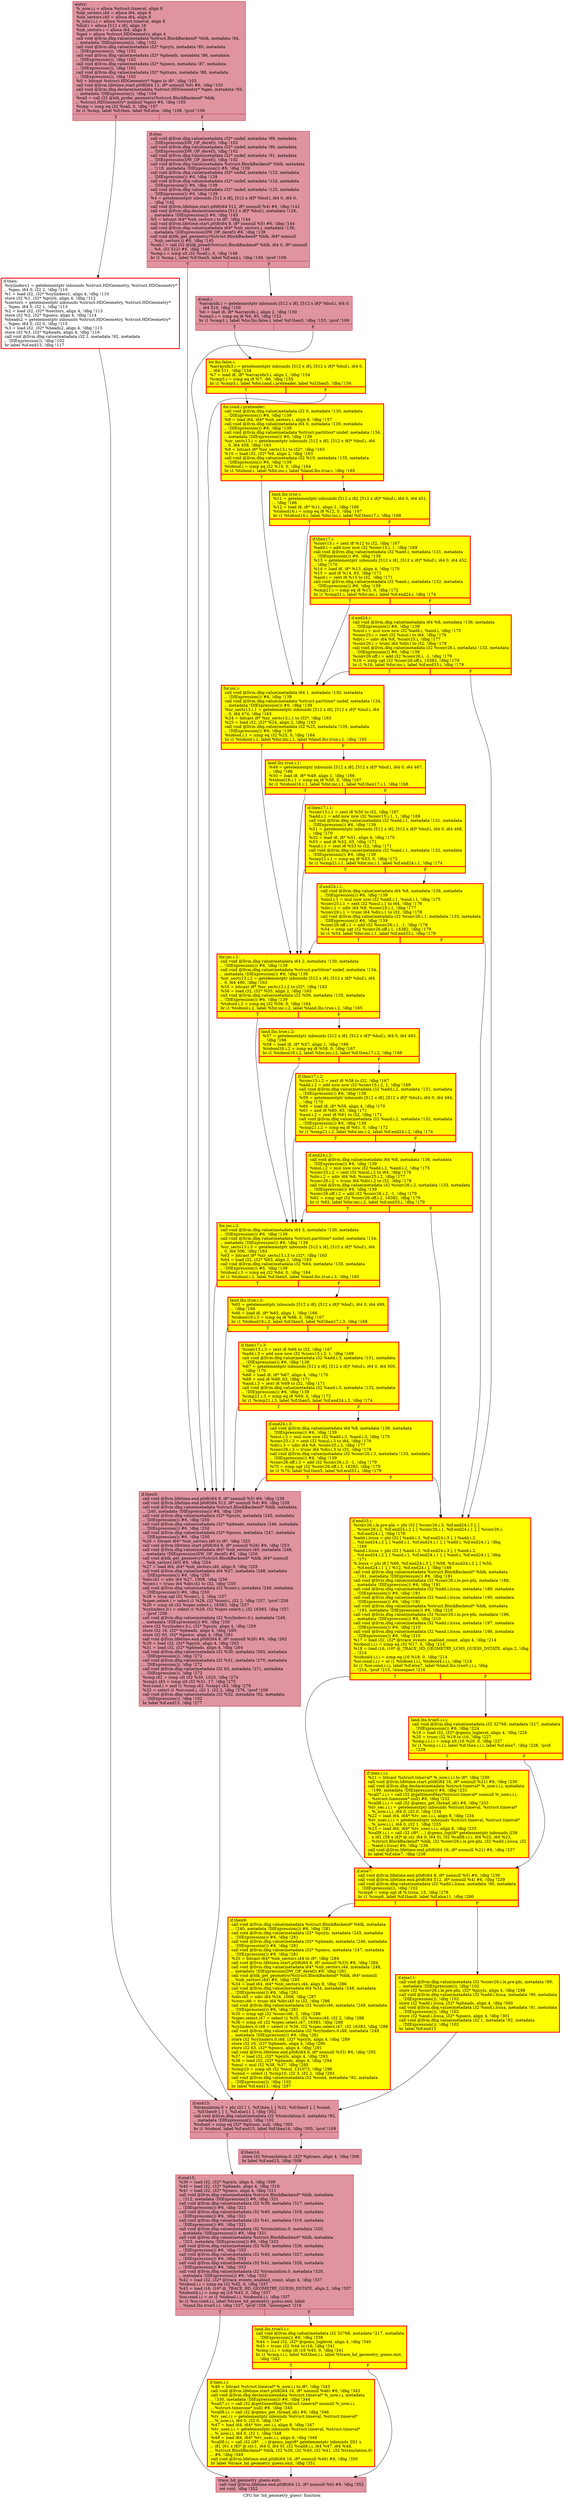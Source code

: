 digraph "CFG for 'hd_geometry_guess' function" {
	label="CFG for 'hd_geometry_guess' function";

	Node0x55c87c3376e0 [shape=record,color="#b70d28ff", style=filled, fillcolor="#b70d2870",label="{entry:\l  %_now.i.i = alloca %struct.timeval, align 8\l  %nb_sectors.i44 = alloca i64, align 8\l  %nb_sectors.i40 = alloca i64, align 8\l  %_now.i.i.i = alloca %struct.timeval, align 8\l  %buf.i = alloca [512 x i8], align 16\l  %nb_sectors.i = alloca i64, align 8\l  %geo = alloca %struct.HDGeometry, align 4\l  call void @llvm.dbg.value(metadata %struct.BlockBackend* %blk, metadata !84,\l... metadata !DIExpression()), !dbg !102\l  call void @llvm.dbg.value(metadata i32* %pcyls, metadata !85, metadata\l... !DIExpression()), !dbg !102\l  call void @llvm.dbg.value(metadata i32* %pheads, metadata !86, metadata\l... !DIExpression()), !dbg !102\l  call void @llvm.dbg.value(metadata i32* %psecs, metadata !87, metadata\l... !DIExpression()), !dbg !102\l  call void @llvm.dbg.value(metadata i32* %ptrans, metadata !88, metadata\l... !DIExpression()), !dbg !102\l  %0 = bitcast %struct.HDGeometry* %geo to i8*, !dbg !103\l  call void @llvm.lifetime.start.p0i8(i64 12, i8* nonnull %0) #6, !dbg !103\l  call void @llvm.dbg.declare(metadata %struct.HDGeometry* %geo, metadata !93,\l... metadata !DIExpression()), !dbg !104\l  %call = call i32 @blk_probe_geometry(%struct.BlockBackend* %blk,\l... %struct.HDGeometry* nonnull %geo) #6, !dbg !105\l  %cmp = icmp eq i32 %call, 0, !dbg !107\l  br i1 %cmp, label %if.then, label %if.else, !dbg !108, !prof !109\l|{<s0>T|<s1>F}}"];
	Node0x55c87c3376e0:s0 -> Node0x55c87c3420c0;
	Node0x55c87c3376e0:s1 -> Node0x55c87c342160;
	Node0x55c87c3420c0 [shape=record,penwidth=3.0, color="red",label="{if.then:                                          \l  %cylinders1 = getelementptr inbounds %struct.HDGeometry, %struct.HDGeometry*\l... %geo, i64 0, i32 2, !dbg !110\l  %1 = load i32, i32* %cylinders1, align 4, !dbg !110\l  store i32 %1, i32* %pcyls, align 4, !dbg !112\l  %sectors = getelementptr inbounds %struct.HDGeometry, %struct.HDGeometry*\l... %geo, i64 0, i32 1, !dbg !113\l  %2 = load i32, i32* %sectors, align 4, !dbg !113\l  store i32 %2, i32* %psecs, align 4, !dbg !114\l  %heads2 = getelementptr inbounds %struct.HDGeometry, %struct.HDGeometry*\l... %geo, i64 0, i32 0, !dbg !115\l  %3 = load i32, i32* %heads2, align 4, !dbg !115\l  store i32 %3, i32* %pheads, align 4, !dbg !116\l  call void @llvm.dbg.value(metadata i32 1, metadata !92, metadata\l... !DIExpression()), !dbg !102\l  br label %if.end13, !dbg !117\l}"];
	Node0x55c87c3420c0 -> Node0x55c87c342110;
	Node0x55c87c342160 [shape=record,color="#b70d28ff", style=filled, fillcolor="#b70d2870",label="{if.else:                                          \l  call void @llvm.dbg.value(metadata i32* undef, metadata !89, metadata\l... !DIExpression(DW_OP_deref)), !dbg !102\l  call void @llvm.dbg.value(metadata i32* undef, metadata !90, metadata\l... !DIExpression(DW_OP_deref)), !dbg !102\l  call void @llvm.dbg.value(metadata i32* undef, metadata !91, metadata\l... !DIExpression(DW_OP_deref)), !dbg !102\l  call void @llvm.dbg.value(metadata %struct.BlockBackend* %blk, metadata\l... !118, metadata !DIExpression()) #6, !dbg !139\l  call void @llvm.dbg.value(metadata i32* undef, metadata !123, metadata\l... !DIExpression()) #6, !dbg !139\l  call void @llvm.dbg.value(metadata i32* undef, metadata !124, metadata\l... !DIExpression()) #6, !dbg !139\l  call void @llvm.dbg.value(metadata i32* undef, metadata !125, metadata\l... !DIExpression()) #6, !dbg !139\l  %4 = getelementptr inbounds [512 x i8], [512 x i8]* %buf.i, i64 0, i64 0,\l... !dbg !142\l  call void @llvm.lifetime.start.p0i8(i64 512, i8* nonnull %4) #6, !dbg !142\l  call void @llvm.dbg.declare(metadata [512 x i8]* %buf.i, metadata !126,\l... metadata !DIExpression()) #6, !dbg !143\l  %5 = bitcast i64* %nb_sectors.i to i8*, !dbg !144\l  call void @llvm.lifetime.start.p0i8(i64 8, i8* nonnull %5) #6, !dbg !144\l  call void @llvm.dbg.value(metadata i64* %nb_sectors.i, metadata !136,\l... metadata !DIExpression(DW_OP_deref)) #6, !dbg !139\l  call void @blk_get_geometry(%struct.BlockBackend* %blk, i64* nonnull\l... %nb_sectors.i) #6, !dbg !145\l  %call.i = call i32 @blk_pread(%struct.BlockBackend* %blk, i64 0, i8* nonnull\l... %4, i32 512) #6, !dbg !146\l  %cmp.i = icmp slt i32 %call.i, 0, !dbg !148\l  br i1 %cmp.i, label %if.then5, label %if.end.i, !dbg !149, !prof !109\l|{<s0>T|<s1>F}}"];
	Node0x55c87c342160:s0 -> Node0x55c87c3460c0;
	Node0x55c87c342160:s1 -> Node0x55c87c37caf0;
	Node0x55c87c37caf0 [shape=record,color="#b70d28ff", style=filled, fillcolor="#b70d2870",label="{if.end.i:                                         \l  %arrayidx.i = getelementptr inbounds [512 x i8], [512 x i8]* %buf.i, i64 0,\l... i64 510, !dbg !150\l  %6 = load i8, i8* %arrayidx.i, align 2, !dbg !150\l  %cmp1.i = icmp eq i8 %6, 85, !dbg !152\l  br i1 %cmp1.i, label %lor.lhs.false.i, label %if.then5, !dbg !153, !prof !109\l|{<s0>T|<s1>F}}"];
	Node0x55c87c37caf0:s0 -> Node0x55c87c3656c0;
	Node0x55c87c37caf0:s1 -> Node0x55c87c3460c0;
	Node0x55c87c3656c0 [shape=record,penwidth=3.0, style="filled", color="red", fillcolor="yellow",label="{lor.lhs.false.i:                                  \l  %arrayidx3.i = getelementptr inbounds [512 x i8], [512 x i8]* %buf.i, i64 0,\l... i64 511, !dbg !154\l  %7 = load i8, i8* %arrayidx3.i, align 1, !dbg !154\l  %cmp5.i = icmp eq i8 %7, -86, !dbg !155\l  br i1 %cmp5.i, label %for.cond.i.preheader, label %if.then5, !dbg !156\l|{<s0>T|<s1>F}}"];
	Node0x55c87c3656c0:s0 -> Node0x55c87c361680;
	Node0x55c87c3656c0:s1 -> Node0x55c87c3460c0;
	Node0x55c87c361680 [shape=record,penwidth=3.0, style="filled", color="red", fillcolor="yellow",label="{for.cond.i.preheader:                             \l  call void @llvm.dbg.value(metadata i32 0, metadata !130, metadata\l... !DIExpression()) #6, !dbg !139\l  %8 = load i64, i64* %nb_sectors.i, align 8, !dbg !157\l  call void @llvm.dbg.value(metadata i64 0, metadata !130, metadata\l... !DIExpression()) #6, !dbg !139\l  call void @llvm.dbg.value(metadata %struct.partition* undef, metadata !134,\l... metadata !DIExpression()) #6, !dbg !139\l  %nr_sects13.i = getelementptr inbounds [512 x i8], [512 x i8]* %buf.i, i64\l... 0, i64 458, !dbg !163\l  %9 = bitcast i8* %nr_sects13.i to i32*, !dbg !163\l  %10 = load i32, i32* %9, align 2, !dbg !163\l  call void @llvm.dbg.value(metadata i32 %10, metadata !135, metadata\l... !DIExpression()) #6, !dbg !139\l  %tobool.i = icmp eq i32 %10, 0, !dbg !164\l  br i1 %tobool.i, label %for.inc.i, label %land.lhs.true.i, !dbg !165\l|{<s0>T|<s1>F}}"];
	Node0x55c87c361680:s0 -> Node0x55c87c441b20;
	Node0x55c87c361680:s1 -> Node0x55c87c3625d0;
	Node0x55c87c3625d0 [shape=record,penwidth=3.0, style="filled", color="red", fillcolor="yellow",label="{land.lhs.true.i:                                  \l  %11 = getelementptr inbounds [512 x i8], [512 x i8]* %buf.i, i64 0, i64 451,\l... !dbg !166\l  %12 = load i8, i8* %11, align 1, !dbg !166\l  %tobool16.i = icmp eq i8 %12, 0, !dbg !167\l  br i1 %tobool16.i, label %for.inc.i, label %if.then17.i, !dbg !168\l|{<s0>T|<s1>F}}"];
	Node0x55c87c3625d0:s0 -> Node0x55c87c441b20;
	Node0x55c87c3625d0:s1 -> Node0x55c87c34e4a0;
	Node0x55c87c34e4a0 [shape=record,penwidth=3.0, style="filled", color="red", fillcolor="yellow",label="{if.then17.i:                                      \l  %conv15.i = zext i8 %12 to i32, !dbg !167\l  %add.i = add nuw nsw i32 %conv15.i, 1, !dbg !169\l  call void @llvm.dbg.value(metadata i32 %add.i, metadata !131, metadata\l... !DIExpression()) #6, !dbg !139\l  %13 = getelementptr inbounds [512 x i8], [512 x i8]* %buf.i, i64 0, i64 452,\l... !dbg !170\l  %14 = load i8, i8* %13, align 4, !dbg !170\l  %15 = and i8 %14, 63, !dbg !171\l  %and.i = zext i8 %15 to i32, !dbg !171\l  call void @llvm.dbg.value(metadata i32 %and.i, metadata !132, metadata\l... !DIExpression()) #6, !dbg !139\l  %cmp21.i = icmp eq i8 %15, 0, !dbg !172\l  br i1 %cmp21.i, label %for.inc.i, label %if.end24.i, !dbg !174\l|{<s0>T|<s1>F}}"];
	Node0x55c87c34e4a0:s0 -> Node0x55c87c441b20;
	Node0x55c87c34e4a0:s1 -> Node0x55c87c348d20;
	Node0x55c87c348d20 [shape=record,penwidth=3.0, style="filled", color="red", fillcolor="yellow",label="{if.end24.i:                                       \l  call void @llvm.dbg.value(metadata i64 %8, metadata !136, metadata\l... !DIExpression()) #6, !dbg !139\l  %mul.i = mul nuw nsw i32 %add.i, %and.i, !dbg !175\l  %conv25.i = zext i32 %mul.i to i64, !dbg !176\l  %div.i = udiv i64 %8, %conv25.i, !dbg !177\l  %conv26.i = trunc i64 %div.i to i32, !dbg !178\l  call void @llvm.dbg.value(metadata i32 %conv26.i, metadata !133, metadata\l... !DIExpression()) #6, !dbg !139\l  %conv26.off.i = add i32 %conv26.i, -1, !dbg !179\l  %16 = icmp ugt i32 %conv26.off.i, 16382, !dbg !179\l  br i1 %16, label %for.inc.i, label %if.end33.i, !dbg !179\l|{<s0>T|<s1>F}}"];
	Node0x55c87c348d20:s0 -> Node0x55c87c441b20;
	Node0x55c87c348d20:s1 -> Node0x55c87c36c210;
	Node0x55c87c36c210 [shape=record,penwidth=3.0, style="filled", color="red", fillcolor="yellow",label="{if.end33.i:                                       \l  %conv26.i.le.pre-phi = phi i32 [ %conv26.i.3, %if.end24.i.3 ], [\l... %conv26.i.2, %if.end24.i.2 ], [ %conv26.i.1, %if.end24.i.1 ], [ %conv26.i,\l... %if.end24.i ], !dbg !178\l  %add.i.lcssa = phi i32 [ %add.i.3, %if.end24.i.3 ], [ %add.i.2,\l... %if.end24.i.2 ], [ %add.i.1, %if.end24.i.1 ], [ %add.i, %if.end24.i ], !dbg\l... !169\l  %and.i.lcssa = phi i32 [ %and.i.3, %if.end24.i.3 ], [ %and.i.2,\l... %if.end24.i.2 ], [ %and.i.1, %if.end24.i.1 ], [ %and.i, %if.end24.i ], !dbg\l... !171\l  %.lcssa = phi i8 [ %66, %if.end24.i.3 ], [ %58, %if.end24.i.2 ], [ %50,\l... %if.end24.i.1 ], [ %12, %if.end24.i ], !dbg !166\l  call void @llvm.dbg.value(metadata %struct.BlockBackend* %blk, metadata\l... !181, metadata !DIExpression()) #6, !dbg !191\l  call void @llvm.dbg.value(metadata i32 %conv26.i.le.pre-phi, metadata !188,\l... metadata !DIExpression()) #6, !dbg !191\l  call void @llvm.dbg.value(metadata i32 %add.i.lcssa, metadata !189, metadata\l... !DIExpression()) #6, !dbg !191\l  call void @llvm.dbg.value(metadata i32 %and.i.lcssa, metadata !190, metadata\l... !DIExpression()) #6, !dbg !191\l  call void @llvm.dbg.value(metadata %struct.BlockBackend* %blk, metadata\l... !193, metadata !DIExpression()) #6, !dbg !210\l  call void @llvm.dbg.value(metadata i32 %conv26.i.le.pre-phi, metadata !196,\l... metadata !DIExpression()) #6, !dbg !210\l  call void @llvm.dbg.value(metadata i32 %add.i.lcssa, metadata !197, metadata\l... !DIExpression()) #6, !dbg !210\l  call void @llvm.dbg.value(metadata i32 %and.i.lcssa, metadata !198, metadata\l... !DIExpression()) #6, !dbg !210\l  %17 = load i32, i32* @trace_events_enabled_count, align 4, !dbg !214\l  %tobool.i.i.i = icmp eq i32 %17, 0, !dbg !214\l  %18 = load i16, i16* @_TRACE_HD_GEOMETRY_LCHS_GUESS_DSTATE, align 2, !dbg\l... !214\l  %tobool4.i.i.i = icmp eq i16 %18, 0, !dbg !214\l  %or.cond.i.i.i = or i1 %tobool.i.i.i, %tobool4.i.i.i, !dbg !214\l  br i1 %or.cond.i.i.i, label %if.else7, label %land.lhs.true5.i.i.i, !dbg\l... !214, !prof !215, !misexpect !216\l|{<s0>T|<s1>F}}"];
	Node0x55c87c36c210:s0 -> Node0x55c87c346160;
	Node0x55c87c36c210:s1 -> Node0x55c87c37e7a0;
	Node0x55c87c37e7a0 [shape=record,penwidth=3.0, style="filled", color="red", fillcolor="yellow",label="{land.lhs.true5.i.i.i:                             \l  call void @llvm.dbg.value(metadata i32 32768, metadata !217, metadata\l... !DIExpression()) #6, !dbg !224\l  %19 = load i32, i32* @qemu_loglevel, align 4, !dbg !226\l  %20 = trunc i32 %19 to i16, !dbg !227\l  %cmp.i.i.i.i = icmp slt i16 %20, 0, !dbg !227\l  br i1 %cmp.i.i.i.i, label %if.then.i.i.i, label %if.else7, !dbg !228, !prof\l... !229\l|{<s0>T|<s1>F}}"];
	Node0x55c87c37e7a0:s0 -> Node0x55c87c36bd80;
	Node0x55c87c37e7a0:s1 -> Node0x55c87c346160;
	Node0x55c87c36bd80 [shape=record,penwidth=3.0, style="filled", color="red", fillcolor="yellow",label="{if.then.i.i.i:                                    \l  %21 = bitcast %struct.timeval* %_now.i.i.i to i8*, !dbg !230\l  call void @llvm.lifetime.start.p0i8(i64 16, i8* nonnull %21) #6, !dbg !230\l  call void @llvm.dbg.declare(metadata %struct.timeval* %_now.i.i.i, metadata\l... !199, metadata !DIExpression()) #6, !dbg !231\l  %call7.i.i.i = call i32 @gettimeofday(%struct.timeval* nonnull %_now.i.i.i,\l... %struct.timezone* null) #6, !dbg !232\l  %call8.i.i.i = call i32 @qemu_get_thread_id() #6, !dbg !233\l  %tv_sec.i.i.i = getelementptr inbounds %struct.timeval, %struct.timeval*\l... %_now.i.i.i, i64 0, i32 0, !dbg !234\l  %22 = load i64, i64* %tv_sec.i.i.i, align 8, !dbg !234\l  %tv_usec.i.i.i = getelementptr inbounds %struct.timeval, %struct.timeval*\l... %_now.i.i.i, i64 0, i32 1, !dbg !235\l  %23 = load i64, i64* %tv_usec.i.i.i, align 8, !dbg !235\l  %call9.i.i.i = call i32 (i8*, ...) @qemu_log(i8* getelementptr inbounds ([58\l... x i8], [58 x i8]* @.str, i64 0, i64 0), i32 %call8.i.i.i, i64 %22, i64 %23,\l... %struct.BlockBackend* %blk, i32 %conv26.i.le.pre-phi, i32 %add.i.lcssa, i32\l... %and.i.lcssa) #6, !dbg !236\l  call void @llvm.lifetime.end.p0i8(i64 16, i8* nonnull %21) #6, !dbg !237\l  br label %if.else7, !dbg !238\l}"];
	Node0x55c87c36bd80 -> Node0x55c87c346160;
	Node0x55c87c441b20 [shape=record,penwidth=3.0, style="filled", color="red", fillcolor="yellow",label="{for.inc.i:                                        \l  call void @llvm.dbg.value(metadata i64 1, metadata !130, metadata\l... !DIExpression()) #6, !dbg !139\l  call void @llvm.dbg.value(metadata %struct.partition* undef, metadata !134,\l... metadata !DIExpression()) #6, !dbg !139\l  %nr_sects13.i.1 = getelementptr inbounds [512 x i8], [512 x i8]* %buf.i, i64\l... 0, i64 474, !dbg !163\l  %24 = bitcast i8* %nr_sects13.i.1 to i32*, !dbg !163\l  %25 = load i32, i32* %24, align 2, !dbg !163\l  call void @llvm.dbg.value(metadata i32 %25, metadata !135, metadata\l... !DIExpression()) #6, !dbg !139\l  %tobool.i.1 = icmp eq i32 %25, 0, !dbg !164\l  br i1 %tobool.i.1, label %for.inc.i.1, label %land.lhs.true.i.1, !dbg !165\l|{<s0>T|<s1>F}}"];
	Node0x55c87c441b20:s0 -> Node0x55c87c471310;
	Node0x55c87c441b20:s1 -> Node0x55c87c36a960;
	Node0x55c87c3460c0 [shape=record,color="#b70d28ff", style=filled, fillcolor="#b70d2870",label="{if.then5:                                         \l  call void @llvm.lifetime.end.p0i8(i64 8, i8* nonnull %5) #6, !dbg !239\l  call void @llvm.lifetime.end.p0i8(i64 512, i8* nonnull %4) #6, !dbg !239\l  call void @llvm.dbg.value(metadata %struct.BlockBackend* %blk, metadata\l... !240, metadata !DIExpression()) #6, !dbg !250\l  call void @llvm.dbg.value(metadata i32* %pcyls, metadata !245, metadata\l... !DIExpression()) #6, !dbg !250\l  call void @llvm.dbg.value(metadata i32* %pheads, metadata !246, metadata\l... !DIExpression()) #6, !dbg !250\l  call void @llvm.dbg.value(metadata i32* %psecs, metadata !247, metadata\l... !DIExpression()) #6, !dbg !250\l  %26 = bitcast i64* %nb_sectors.i40 to i8*, !dbg !253\l  call void @llvm.lifetime.start.p0i8(i64 8, i8* nonnull %26) #6, !dbg !253\l  call void @llvm.dbg.value(metadata i64* %nb_sectors.i40, metadata !248,\l... metadata !DIExpression(DW_OP_deref)) #6, !dbg !250\l  call void @blk_get_geometry(%struct.BlockBackend* %blk, i64* nonnull\l... %nb_sectors.i40) #6, !dbg !254\l  %27 = load i64, i64* %nb_sectors.i40, align 8, !dbg !255\l  call void @llvm.dbg.value(metadata i64 %27, metadata !248, metadata\l... !DIExpression()) #6, !dbg !250\l  %div.i41 = udiv i64 %27, 1008, !dbg !256\l  %conv.i = trunc i64 %div.i41 to i32, !dbg !255\l  call void @llvm.dbg.value(metadata i32 %conv.i, metadata !249, metadata\l... !DIExpression()) #6, !dbg !250\l  %28 = icmp sgt i32 %conv.i, 2, !dbg !257\l  %spec.select.i = select i1 %28, i32 %conv.i, i32 2, !dbg !257, !prof !258\l  %29 = icmp slt i32 %spec.select.i, 16383, !dbg !257\l  %cylinders.0.i = select i1 %29, i32 %spec.select.i, i32 16383, !dbg !257,\l... !prof !258\l  call void @llvm.dbg.value(metadata i32 %cylinders.0.i, metadata !249,\l... metadata !DIExpression()) #6, !dbg !250\l  store i32 %cylinders.0.i, i32* %pcyls, align 4, !dbg !259\l  store i32 16, i32* %pheads, align 4, !dbg !260\l  store i32 63, i32* %psecs, align 4, !dbg !261\l  call void @llvm.lifetime.end.p0i8(i64 8, i8* nonnull %26) #6, !dbg !262\l  %30 = load i32, i32* %pcyls, align 4, !dbg !263\l  %31 = load i32, i32* %pheads, align 4, !dbg !264\l  call void @llvm.dbg.value(metadata i32 %30, metadata !265, metadata\l... !DIExpression()), !dbg !272\l  call void @llvm.dbg.value(metadata i32 %31, metadata !270, metadata\l... !DIExpression()), !dbg !272\l  call void @llvm.dbg.value(metadata i32 63, metadata !271, metadata\l... !DIExpression()), !dbg !272\l  %cmp.i42 = icmp ult i32 %30, 1025, !dbg !274\l  %cmp1.i43 = icmp ult i32 %31, 17, !dbg !275\l  %or.cond.i = and i1 %cmp.i42, %cmp1.i43, !dbg !276\l  %32 = select i1 %or.cond.i, i32 1, i32 2, !dbg !276, !prof !109\l  call void @llvm.dbg.value(metadata i32 %32, metadata !92, metadata\l... !DIExpression()), !dbg !102\l  br label %if.end13, !dbg !277\l}"];
	Node0x55c87c3460c0 -> Node0x55c87c342110;
	Node0x55c87c346160 [shape=record,penwidth=3.0, style="filled", color="red", fillcolor="yellow",label="{if.else7:                                         \l  call void @llvm.lifetime.end.p0i8(i64 8, i8* nonnull %5) #6, !dbg !239\l  call void @llvm.lifetime.end.p0i8(i64 512, i8* nonnull %4) #6, !dbg !239\l  call void @llvm.dbg.value(metadata i32 %add.i.lcssa, metadata !90, metadata\l... !DIExpression()), !dbg !102\l  %cmp8 = icmp ugt i8 %.lcssa, 15, !dbg !278\l  br i1 %cmp8, label %if.then9, label %if.else11, !dbg !280\l|{<s0>T|<s1>F}}"];
	Node0x55c87c346160:s0 -> Node0x55c87c32b9e0;
	Node0x55c87c346160:s1 -> Node0x55c87c348200;
	Node0x55c87c32b9e0 [shape=record,penwidth=3.0, style="filled", color="red", fillcolor="yellow",label="{if.then9:                                         \l  call void @llvm.dbg.value(metadata %struct.BlockBackend* %blk, metadata\l... !240, metadata !DIExpression()) #6, !dbg !281\l  call void @llvm.dbg.value(metadata i32* %pcyls, metadata !245, metadata\l... !DIExpression()) #6, !dbg !281\l  call void @llvm.dbg.value(metadata i32* %pheads, metadata !246, metadata\l... !DIExpression()) #6, !dbg !281\l  call void @llvm.dbg.value(metadata i32* %psecs, metadata !247, metadata\l... !DIExpression()) #6, !dbg !281\l  %33 = bitcast i64* %nb_sectors.i44 to i8*, !dbg !284\l  call void @llvm.lifetime.start.p0i8(i64 8, i8* nonnull %33) #6, !dbg !284\l  call void @llvm.dbg.value(metadata i64* %nb_sectors.i44, metadata !248,\l... metadata !DIExpression(DW_OP_deref)) #6, !dbg !281\l  call void @blk_get_geometry(%struct.BlockBackend* %blk, i64* nonnull\l... %nb_sectors.i44) #6, !dbg !285\l  %34 = load i64, i64* %nb_sectors.i44, align 8, !dbg !286\l  call void @llvm.dbg.value(metadata i64 %34, metadata !248, metadata\l... !DIExpression()) #6, !dbg !281\l  %div.i45 = udiv i64 %34, 1008, !dbg !287\l  %conv.i46 = trunc i64 %div.i45 to i32, !dbg !286\l  call void @llvm.dbg.value(metadata i32 %conv.i46, metadata !249, metadata\l... !DIExpression()) #6, !dbg !281\l  %35 = icmp sgt i32 %conv.i46, 2, !dbg !288\l  %spec.select.i47 = select i1 %35, i32 %conv.i46, i32 2, !dbg !288\l  %36 = icmp slt i32 %spec.select.i47, 16383, !dbg !288\l  %cylinders.0.i48 = select i1 %36, i32 %spec.select.i47, i32 16383, !dbg !288\l  call void @llvm.dbg.value(metadata i32 %cylinders.0.i48, metadata !249,\l... metadata !DIExpression()) #6, !dbg !281\l  store i32 %cylinders.0.i48, i32* %pcyls, align 4, !dbg !289\l  store i32 16, i32* %pheads, align 4, !dbg !290\l  store i32 63, i32* %psecs, align 4, !dbg !291\l  call void @llvm.lifetime.end.p0i8(i64 8, i8* nonnull %33) #6, !dbg !292\l  %37 = load i32, i32* %pcyls, align 4, !dbg !293\l  %38 = load i32, i32* %pheads, align 4, !dbg !294\l  %mul = mul i32 %38, %37, !dbg !295\l  %cmp10 = icmp ult i32 %mul, 131073, !dbg !296\l  %cond = select i1 %cmp10, i32 3, i32 2, !dbg !293\l  call void @llvm.dbg.value(metadata i32 %cond, metadata !92, metadata\l... !DIExpression()), !dbg !102\l  br label %if.end13, !dbg !297\l}"];
	Node0x55c87c32b9e0 -> Node0x55c87c342110;
	Node0x55c87c348200 [shape=record,penwidth=3.0, style="filled", color="red", fillcolor="yellow",label="{if.else11:                                        \l  call void @llvm.dbg.value(metadata i32 %conv26.i.le.pre-phi, metadata !89,\l... metadata !DIExpression()), !dbg !102\l  store i32 %conv26.i.le.pre-phi, i32* %pcyls, align 4, !dbg !298\l  call void @llvm.dbg.value(metadata i32 %add.i.lcssa, metadata !90, metadata\l... !DIExpression()), !dbg !102\l  store i32 %add.i.lcssa, i32* %pheads, align 4, !dbg !300\l  call void @llvm.dbg.value(metadata i32 %and.i.lcssa, metadata !91, metadata\l... !DIExpression()), !dbg !102\l  store i32 %and.i.lcssa, i32* %psecs, align 4, !dbg !301\l  call void @llvm.dbg.value(metadata i32 1, metadata !92, metadata\l... !DIExpression()), !dbg !102\l  br label %if.end13\l}"];
	Node0x55c87c348200 -> Node0x55c87c342110;
	Node0x55c87c342110 [shape=record,color="#b70d28ff", style=filled, fillcolor="#b70d2870",label="{if.end13:                                         \l  %translation.0 = phi i32 [ 1, %if.then ], [ %32, %if.then5 ], [ %cond,\l... %if.then9 ], [ 1, %if.else11 ], !dbg !302\l  call void @llvm.dbg.value(metadata i32 %translation.0, metadata !92,\l... metadata !DIExpression()), !dbg !102\l  %tobool = icmp eq i32* %ptrans, null, !dbg !303\l  br i1 %tobool, label %if.end15, label %if.then14, !dbg !305, !prof !109\l|{<s0>T|<s1>F}}"];
	Node0x55c87c342110:s0 -> Node0x55c87c34a270;
	Node0x55c87c342110:s1 -> Node0x55c87c34a220;
	Node0x55c87c34a220 [shape=record,color="#b70d28ff", style=filled, fillcolor="#b70d2870",label="{if.then14:                                        \l  store i32 %translation.0, i32* %ptrans, align 4, !dbg !306\l  br label %if.end15, !dbg !308\l}"];
	Node0x55c87c34a220 -> Node0x55c87c34a270;
	Node0x55c87c34a270 [shape=record,color="#b70d28ff", style=filled, fillcolor="#b70d2870",label="{if.end15:                                         \l  %39 = load i32, i32* %pcyls, align 4, !dbg !309\l  %40 = load i32, i32* %pheads, align 4, !dbg !310\l  %41 = load i32, i32* %psecs, align 4, !dbg !311\l  call void @llvm.dbg.value(metadata %struct.BlockBackend* %blk, metadata\l... !312, metadata !DIExpression()) #6, !dbg !321\l  call void @llvm.dbg.value(metadata i32 %39, metadata !317, metadata\l... !DIExpression()) #6, !dbg !321\l  call void @llvm.dbg.value(metadata i32 %40, metadata !318, metadata\l... !DIExpression()) #6, !dbg !321\l  call void @llvm.dbg.value(metadata i32 %41, metadata !319, metadata\l... !DIExpression()) #6, !dbg !321\l  call void @llvm.dbg.value(metadata i32 %translation.0, metadata !320,\l... metadata !DIExpression()) #6, !dbg !321\l  call void @llvm.dbg.value(metadata %struct.BlockBackend* %blk, metadata\l... !323, metadata !DIExpression()) #6, !dbg !333\l  call void @llvm.dbg.value(metadata i32 %39, metadata !326, metadata\l... !DIExpression()) #6, !dbg !333\l  call void @llvm.dbg.value(metadata i32 %40, metadata !327, metadata\l... !DIExpression()) #6, !dbg !333\l  call void @llvm.dbg.value(metadata i32 %41, metadata !328, metadata\l... !DIExpression()) #6, !dbg !333\l  call void @llvm.dbg.value(metadata i32 %translation.0, metadata !329,\l... metadata !DIExpression()) #6, !dbg !333\l  %42 = load i32, i32* @trace_events_enabled_count, align 4, !dbg !337\l  %tobool.i.i = icmp eq i32 %42, 0, !dbg !337\l  %43 = load i16, i16* @_TRACE_HD_GEOMETRY_GUESS_DSTATE, align 2, !dbg !337\l  %tobool4.i.i = icmp eq i16 %43, 0, !dbg !337\l  %or.cond.i.i = or i1 %tobool.i.i, %tobool4.i.i, !dbg !337\l  br i1 %or.cond.i.i, label %trace_hd_geometry_guess.exit, label\l... %land.lhs.true5.i.i, !dbg !337, !prof !258, !misexpect !216\l|{<s0>T|<s1>F}}"];
	Node0x55c87c34a270:s0 -> Node0x55c87c37abd0;
	Node0x55c87c34a270:s1 -> Node0x55c87c35c750;
	Node0x55c87c35c750 [shape=record,penwidth=3.0, style="filled", color="red", fillcolor="yellow",label="{land.lhs.true5.i.i:                               \l  call void @llvm.dbg.value(metadata i32 32768, metadata !217, metadata\l... !DIExpression()) #6, !dbg !338\l  %44 = load i32, i32* @qemu_loglevel, align 4, !dbg !340\l  %45 = trunc i32 %44 to i16, !dbg !341\l  %cmp.i.i.i = icmp slt i16 %45, 0, !dbg !341\l  br i1 %cmp.i.i.i, label %if.then.i.i, label %trace_hd_geometry_guess.exit,\l... !dbg !342\l|{<s0>T|<s1>F}}"];
	Node0x55c87c35c750:s0 -> Node0x55c87c34f010;
	Node0x55c87c35c750:s1 -> Node0x55c87c37abd0;
	Node0x55c87c34f010 [shape=record,penwidth=3.0, style="filled", color="red", fillcolor="yellow",label="{if.then.i.i:                                      \l  %46 = bitcast %struct.timeval* %_now.i.i to i8*, !dbg !343\l  call void @llvm.lifetime.start.p0i8(i64 16, i8* nonnull %46) #6, !dbg !343\l  call void @llvm.dbg.declare(metadata %struct.timeval* %_now.i.i, metadata\l... !330, metadata !DIExpression()) #6, !dbg !344\l  %call7.i.i = call i32 @gettimeofday(%struct.timeval* nonnull %_now.i.i,\l... %struct.timezone* null) #6, !dbg !345\l  %call8.i.i = call i32 @qemu_get_thread_id() #6, !dbg !346\l  %tv_sec.i.i = getelementptr inbounds %struct.timeval, %struct.timeval*\l... %_now.i.i, i64 0, i32 0, !dbg !347\l  %47 = load i64, i64* %tv_sec.i.i, align 8, !dbg !347\l  %tv_usec.i.i = getelementptr inbounds %struct.timeval, %struct.timeval*\l... %_now.i.i, i64 0, i32 1, !dbg !348\l  %48 = load i64, i64* %tv_usec.i.i, align 8, !dbg !348\l  %call9.i.i = call i32 (i8*, ...) @qemu_log(i8* getelementptr inbounds ([61 x\l... i8], [61 x i8]* @.str.1, i64 0, i64 0), i32 %call8.i.i, i64 %47, i64 %48,\l... %struct.BlockBackend* %blk, i32 %39, i32 %40, i32 %41, i32 %translation.0)\l... #6, !dbg !349\l  call void @llvm.lifetime.end.p0i8(i64 16, i8* nonnull %46) #6, !dbg !350\l  br label %trace_hd_geometry_guess.exit, !dbg !351\l}"];
	Node0x55c87c34f010 -> Node0x55c87c37abd0;
	Node0x55c87c37abd0 [shape=record,color="#b70d28ff", style=filled, fillcolor="#b70d2870",label="{trace_hd_geometry_guess.exit:                     \l  call void @llvm.lifetime.end.p0i8(i64 12, i8* nonnull %0) #6, !dbg !352\l  ret void, !dbg !352\l}"];
	Node0x55c87c36a960 [shape=record,penwidth=3.0, style="filled", color="red", fillcolor="yellow",label="{land.lhs.true.i.1:                                \l  %49 = getelementptr inbounds [512 x i8], [512 x i8]* %buf.i, i64 0, i64 467,\l... !dbg !166\l  %50 = load i8, i8* %49, align 1, !dbg !166\l  %tobool16.i.1 = icmp eq i8 %50, 0, !dbg !167\l  br i1 %tobool16.i.1, label %for.inc.i.1, label %if.then17.i.1, !dbg !168\l|{<s0>T|<s1>F}}"];
	Node0x55c87c36a960:s0 -> Node0x55c87c471310;
	Node0x55c87c36a960:s1 -> Node0x55c87c463870;
	Node0x55c87c463870 [shape=record,penwidth=3.0, style="filled", color="red", fillcolor="yellow",label="{if.then17.i.1:                                    \l  %conv15.i.1 = zext i8 %50 to i32, !dbg !167\l  %add.i.1 = add nuw nsw i32 %conv15.i.1, 1, !dbg !169\l  call void @llvm.dbg.value(metadata i32 %add.i.1, metadata !131, metadata\l... !DIExpression()) #6, !dbg !139\l  %51 = getelementptr inbounds [512 x i8], [512 x i8]* %buf.i, i64 0, i64 468,\l... !dbg !170\l  %52 = load i8, i8* %51, align 4, !dbg !170\l  %53 = and i8 %52, 63, !dbg !171\l  %and.i.1 = zext i8 %53 to i32, !dbg !171\l  call void @llvm.dbg.value(metadata i32 %and.i.1, metadata !132, metadata\l... !DIExpression()) #6, !dbg !139\l  %cmp21.i.1 = icmp eq i8 %53, 0, !dbg !172\l  br i1 %cmp21.i.1, label %for.inc.i.1, label %if.end24.i.1, !dbg !174\l|{<s0>T|<s1>F}}"];
	Node0x55c87c463870:s0 -> Node0x55c87c471310;
	Node0x55c87c463870:s1 -> Node0x55c87c463980;
	Node0x55c87c463980 [shape=record,penwidth=3.0, style="filled", color="red", fillcolor="yellow",label="{if.end24.i.1:                                     \l  call void @llvm.dbg.value(metadata i64 %8, metadata !136, metadata\l... !DIExpression()) #6, !dbg !139\l  %mul.i.1 = mul nuw nsw i32 %add.i.1, %and.i.1, !dbg !175\l  %conv25.i.1 = zext i32 %mul.i.1 to i64, !dbg !176\l  %div.i.1 = udiv i64 %8, %conv25.i.1, !dbg !177\l  %conv26.i.1 = trunc i64 %div.i.1 to i32, !dbg !178\l  call void @llvm.dbg.value(metadata i32 %conv26.i.1, metadata !133, metadata\l... !DIExpression()) #6, !dbg !139\l  %conv26.off.i.1 = add i32 %conv26.i.1, -1, !dbg !179\l  %54 = icmp ugt i32 %conv26.off.i.1, 16382, !dbg !179\l  br i1 %54, label %for.inc.i.1, label %if.end33.i, !dbg !179\l|{<s0>T|<s1>F}}"];
	Node0x55c87c463980:s0 -> Node0x55c87c471310;
	Node0x55c87c463980:s1 -> Node0x55c87c36c210;
	Node0x55c87c471310 [shape=record,penwidth=3.0, style="filled", color="red", fillcolor="yellow",label="{for.inc.i.1:                                      \l  call void @llvm.dbg.value(metadata i64 2, metadata !130, metadata\l... !DIExpression()) #6, !dbg !139\l  call void @llvm.dbg.value(metadata %struct.partition* undef, metadata !134,\l... metadata !DIExpression()) #6, !dbg !139\l  %nr_sects13.i.2 = getelementptr inbounds [512 x i8], [512 x i8]* %buf.i, i64\l... 0, i64 490, !dbg !163\l  %55 = bitcast i8* %nr_sects13.i.2 to i32*, !dbg !163\l  %56 = load i32, i32* %55, align 2, !dbg !163\l  call void @llvm.dbg.value(metadata i32 %56, metadata !135, metadata\l... !DIExpression()) #6, !dbg !139\l  %tobool.i.2 = icmp eq i32 %56, 0, !dbg !164\l  br i1 %tobool.i.2, label %for.inc.i.2, label %land.lhs.true.i.2, !dbg !165\l|{<s0>T|<s1>F}}"];
	Node0x55c87c471310:s0 -> Node0x55c87c481180;
	Node0x55c87c471310:s1 -> Node0x55c87c471420;
	Node0x55c87c471420 [shape=record,penwidth=3.0, style="filled", color="red", fillcolor="yellow",label="{land.lhs.true.i.2:                                \l  %57 = getelementptr inbounds [512 x i8], [512 x i8]* %buf.i, i64 0, i64 483,\l... !dbg !166\l  %58 = load i8, i8* %57, align 1, !dbg !166\l  %tobool16.i.2 = icmp eq i8 %58, 0, !dbg !167\l  br i1 %tobool16.i.2, label %for.inc.i.2, label %if.then17.i.2, !dbg !168\l|{<s0>T|<s1>F}}"];
	Node0x55c87c471420:s0 -> Node0x55c87c481180;
	Node0x55c87c471420:s1 -> Node0x55c87c4844f0;
	Node0x55c87c4844f0 [shape=record,penwidth=3.0, style="filled", color="red", fillcolor="yellow",label="{if.then17.i.2:                                    \l  %conv15.i.2 = zext i8 %58 to i32, !dbg !167\l  %add.i.2 = add nuw nsw i32 %conv15.i.2, 1, !dbg !169\l  call void @llvm.dbg.value(metadata i32 %add.i.2, metadata !131, metadata\l... !DIExpression()) #6, !dbg !139\l  %59 = getelementptr inbounds [512 x i8], [512 x i8]* %buf.i, i64 0, i64 484,\l... !dbg !170\l  %60 = load i8, i8* %59, align 4, !dbg !170\l  %61 = and i8 %60, 63, !dbg !171\l  %and.i.2 = zext i8 %61 to i32, !dbg !171\l  call void @llvm.dbg.value(metadata i32 %and.i.2, metadata !132, metadata\l... !DIExpression()) #6, !dbg !139\l  %cmp21.i.2 = icmp eq i8 %61, 0, !dbg !172\l  br i1 %cmp21.i.2, label %for.inc.i.2, label %if.end24.i.2, !dbg !174\l|{<s0>T|<s1>F}}"];
	Node0x55c87c4844f0:s0 -> Node0x55c87c481180;
	Node0x55c87c4844f0:s1 -> Node0x55c87c4848b0;
	Node0x55c87c4848b0 [shape=record,penwidth=3.0, style="filled", color="red", fillcolor="yellow",label="{if.end24.i.2:                                     \l  call void @llvm.dbg.value(metadata i64 %8, metadata !136, metadata\l... !DIExpression()) #6, !dbg !139\l  %mul.i.2 = mul nuw nsw i32 %add.i.2, %and.i.2, !dbg !175\l  %conv25.i.2 = zext i32 %mul.i.2 to i64, !dbg !176\l  %div.i.2 = udiv i64 %8, %conv25.i.2, !dbg !177\l  %conv26.i.2 = trunc i64 %div.i.2 to i32, !dbg !178\l  call void @llvm.dbg.value(metadata i32 %conv26.i.2, metadata !133, metadata\l... !DIExpression()) #6, !dbg !139\l  %conv26.off.i.2 = add i32 %conv26.i.2, -1, !dbg !179\l  %62 = icmp ugt i32 %conv26.off.i.2, 16382, !dbg !179\l  br i1 %62, label %for.inc.i.2, label %if.end33.i, !dbg !179\l|{<s0>T|<s1>F}}"];
	Node0x55c87c4848b0:s0 -> Node0x55c87c481180;
	Node0x55c87c4848b0:s1 -> Node0x55c87c36c210;
	Node0x55c87c481180 [shape=record,penwidth=3.0, style="filled", color="red", fillcolor="yellow",label="{for.inc.i.2:                                      \l  call void @llvm.dbg.value(metadata i64 3, metadata !130, metadata\l... !DIExpression()) #6, !dbg !139\l  call void @llvm.dbg.value(metadata %struct.partition* undef, metadata !134,\l... metadata !DIExpression()) #6, !dbg !139\l  %nr_sects13.i.3 = getelementptr inbounds [512 x i8], [512 x i8]* %buf.i, i64\l... 0, i64 506, !dbg !163\l  %63 = bitcast i8* %nr_sects13.i.3 to i32*, !dbg !163\l  %64 = load i32, i32* %63, align 2, !dbg !163\l  call void @llvm.dbg.value(metadata i32 %64, metadata !135, metadata\l... !DIExpression()) #6, !dbg !139\l  %tobool.i.3 = icmp eq i32 %64, 0, !dbg !164\l  br i1 %tobool.i.3, label %if.then5, label %land.lhs.true.i.3, !dbg !165\l|{<s0>T|<s1>F}}"];
	Node0x55c87c481180:s0 -> Node0x55c87c3460c0;
	Node0x55c87c481180:s1 -> Node0x55c87c481a40;
	Node0x55c87c481a40 [shape=record,penwidth=3.0, style="filled", color="red", fillcolor="yellow",label="{land.lhs.true.i.3:                                \l  %65 = getelementptr inbounds [512 x i8], [512 x i8]* %buf.i, i64 0, i64 499,\l... !dbg !166\l  %66 = load i8, i8* %65, align 1, !dbg !166\l  %tobool16.i.3 = icmp eq i8 %66, 0, !dbg !167\l  br i1 %tobool16.i.3, label %if.then5, label %if.then17.i.3, !dbg !168\l|{<s0>T|<s1>F}}"];
	Node0x55c87c481a40:s0 -> Node0x55c87c3460c0;
	Node0x55c87c481a40:s1 -> Node0x55c87c487570;
	Node0x55c87c487570 [shape=record,penwidth=3.0, style="filled", color="red", fillcolor="yellow",label="{if.then17.i.3:                                    \l  %conv15.i.3 = zext i8 %66 to i32, !dbg !167\l  %add.i.3 = add nuw nsw i32 %conv15.i.3, 1, !dbg !169\l  call void @llvm.dbg.value(metadata i32 %add.i.3, metadata !131, metadata\l... !DIExpression()) #6, !dbg !139\l  %67 = getelementptr inbounds [512 x i8], [512 x i8]* %buf.i, i64 0, i64 500,\l... !dbg !170\l  %68 = load i8, i8* %67, align 4, !dbg !170\l  %69 = and i8 %68, 63, !dbg !171\l  %and.i.3 = zext i8 %69 to i32, !dbg !171\l  call void @llvm.dbg.value(metadata i32 %and.i.3, metadata !132, metadata\l... !DIExpression()) #6, !dbg !139\l  %cmp21.i.3 = icmp eq i8 %69, 0, !dbg !172\l  br i1 %cmp21.i.3, label %if.then5, label %if.end24.i.3, !dbg !174\l|{<s0>T|<s1>F}}"];
	Node0x55c87c487570:s0 -> Node0x55c87c3460c0;
	Node0x55c87c487570:s1 -> Node0x55c87c487cf0;
	Node0x55c87c487cf0 [shape=record,penwidth=3.0, style="filled", color="red", fillcolor="yellow",label="{if.end24.i.3:                                     \l  call void @llvm.dbg.value(metadata i64 %8, metadata !136, metadata\l... !DIExpression()) #6, !dbg !139\l  %mul.i.3 = mul nuw nsw i32 %add.i.3, %and.i.3, !dbg !175\l  %conv25.i.3 = zext i32 %mul.i.3 to i64, !dbg !176\l  %div.i.3 = udiv i64 %8, %conv25.i.3, !dbg !177\l  %conv26.i.3 = trunc i64 %div.i.3 to i32, !dbg !178\l  call void @llvm.dbg.value(metadata i32 %conv26.i.3, metadata !133, metadata\l... !DIExpression()) #6, !dbg !139\l  %conv26.off.i.3 = add i32 %conv26.i.3, -1, !dbg !179\l  %70 = icmp ugt i32 %conv26.off.i.3, 16382, !dbg !179\l  br i1 %70, label %if.then5, label %if.end33.i, !dbg !179\l|{<s0>T|<s1>F}}"];
	Node0x55c87c487cf0:s0 -> Node0x55c87c3460c0;
	Node0x55c87c487cf0:s1 -> Node0x55c87c36c210;
}
